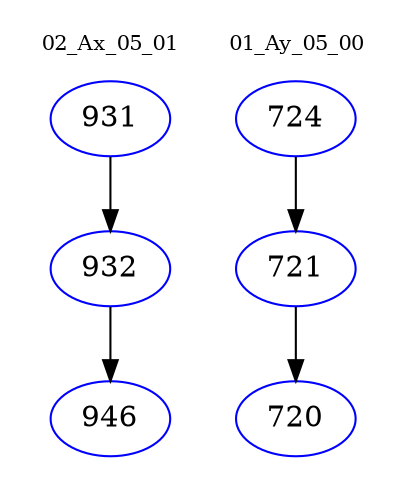digraph{
subgraph cluster_0 {
color = white
label = "02_Ax_05_01";
fontsize=10;
T0_931 [label="931", color="blue"]
T0_931 -> T0_932 [color="black"]
T0_932 [label="932", color="blue"]
T0_932 -> T0_946 [color="black"]
T0_946 [label="946", color="blue"]
}
subgraph cluster_1 {
color = white
label = "01_Ay_05_00";
fontsize=10;
T1_724 [label="724", color="blue"]
T1_724 -> T1_721 [color="black"]
T1_721 [label="721", color="blue"]
T1_721 -> T1_720 [color="black"]
T1_720 [label="720", color="blue"]
}
}
